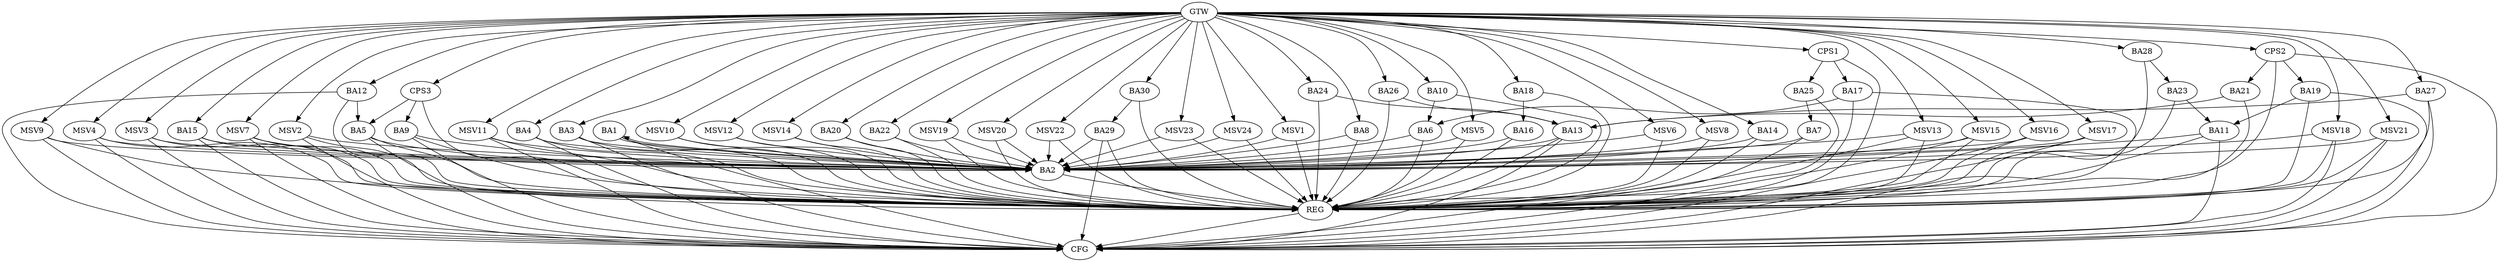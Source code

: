 strict digraph G {
  BA1 [ label="BA1" ];
  BA2 [ label="BA2" ];
  BA3 [ label="BA3" ];
  BA4 [ label="BA4" ];
  BA5 [ label="BA5" ];
  BA6 [ label="BA6" ];
  BA7 [ label="BA7" ];
  BA8 [ label="BA8" ];
  BA9 [ label="BA9" ];
  BA10 [ label="BA10" ];
  BA11 [ label="BA11" ];
  BA12 [ label="BA12" ];
  BA13 [ label="BA13" ];
  BA14 [ label="BA14" ];
  BA15 [ label="BA15" ];
  BA16 [ label="BA16" ];
  BA17 [ label="BA17" ];
  BA18 [ label="BA18" ];
  BA19 [ label="BA19" ];
  BA20 [ label="BA20" ];
  BA21 [ label="BA21" ];
  BA22 [ label="BA22" ];
  BA23 [ label="BA23" ];
  BA24 [ label="BA24" ];
  BA25 [ label="BA25" ];
  BA26 [ label="BA26" ];
  BA27 [ label="BA27" ];
  BA28 [ label="BA28" ];
  BA29 [ label="BA29" ];
  BA30 [ label="BA30" ];
  CPS1 [ label="CPS1" ];
  CPS2 [ label="CPS2" ];
  CPS3 [ label="CPS3" ];
  GTW [ label="GTW" ];
  REG [ label="REG" ];
  CFG [ label="CFG" ];
  MSV1 [ label="MSV1" ];
  MSV2 [ label="MSV2" ];
  MSV3 [ label="MSV3" ];
  MSV4 [ label="MSV4" ];
  MSV5 [ label="MSV5" ];
  MSV6 [ label="MSV6" ];
  MSV7 [ label="MSV7" ];
  MSV8 [ label="MSV8" ];
  MSV9 [ label="MSV9" ];
  MSV10 [ label="MSV10" ];
  MSV11 [ label="MSV11" ];
  MSV12 [ label="MSV12" ];
  MSV13 [ label="MSV13" ];
  MSV14 [ label="MSV14" ];
  MSV15 [ label="MSV15" ];
  MSV16 [ label="MSV16" ];
  MSV17 [ label="MSV17" ];
  MSV18 [ label="MSV18" ];
  MSV19 [ label="MSV19" ];
  MSV20 [ label="MSV20" ];
  MSV21 [ label="MSV21" ];
  MSV22 [ label="MSV22" ];
  MSV23 [ label="MSV23" ];
  MSV24 [ label="MSV24" ];
  BA1 -> BA2;
  BA2 -> BA1;
  BA3 -> BA2;
  BA4 -> BA2;
  BA5 -> BA2;
  BA6 -> BA2;
  BA7 -> BA2;
  BA8 -> BA2;
  BA9 -> BA2;
  BA10 -> BA6;
  BA11 -> BA2;
  BA12 -> BA5;
  BA13 -> BA2;
  BA14 -> BA2;
  BA15 -> BA2;
  BA16 -> BA2;
  BA17 -> BA6;
  BA18 -> BA16;
  BA19 -> BA11;
  BA20 -> BA2;
  BA21 -> BA13;
  BA22 -> BA2;
  BA23 -> BA11;
  BA24 -> BA13;
  BA25 -> BA7;
  BA26 -> BA13;
  BA27 -> BA13;
  BA28 -> BA23;
  BA29 -> BA2;
  BA30 -> BA29;
  CPS1 -> BA25;
  CPS1 -> BA17;
  CPS2 -> BA21;
  CPS2 -> BA19;
  CPS3 -> BA5;
  CPS3 -> BA9;
  GTW -> BA3;
  GTW -> BA4;
  GTW -> BA8;
  GTW -> BA10;
  GTW -> BA12;
  GTW -> BA14;
  GTW -> BA15;
  GTW -> BA18;
  GTW -> BA20;
  GTW -> BA22;
  GTW -> BA24;
  GTW -> BA26;
  GTW -> BA27;
  GTW -> BA28;
  GTW -> BA30;
  GTW -> CPS1;
  GTW -> CPS2;
  GTW -> CPS3;
  BA1 -> REG;
  BA2 -> REG;
  BA3 -> REG;
  BA4 -> REG;
  BA5 -> REG;
  BA6 -> REG;
  BA7 -> REG;
  BA8 -> REG;
  BA9 -> REG;
  BA10 -> REG;
  BA11 -> REG;
  BA12 -> REG;
  BA13 -> REG;
  BA14 -> REG;
  BA15 -> REG;
  BA16 -> REG;
  BA17 -> REG;
  BA18 -> REG;
  BA19 -> REG;
  BA20 -> REG;
  BA21 -> REG;
  BA22 -> REG;
  BA23 -> REG;
  BA24 -> REG;
  BA25 -> REG;
  BA26 -> REG;
  BA27 -> REG;
  BA28 -> REG;
  BA29 -> REG;
  BA30 -> REG;
  CPS1 -> REG;
  CPS2 -> REG;
  CPS3 -> REG;
  BA15 -> CFG;
  BA9 -> CFG;
  BA29 -> CFG;
  BA11 -> CFG;
  CPS2 -> CFG;
  BA1 -> CFG;
  BA3 -> CFG;
  BA17 -> CFG;
  BA19 -> CFG;
  BA13 -> CFG;
  BA27 -> CFG;
  BA4 -> CFG;
  BA12 -> CFG;
  BA5 -> CFG;
  REG -> CFG;
  MSV1 -> BA2;
  GTW -> MSV1;
  MSV1 -> REG;
  MSV2 -> BA2;
  MSV3 -> BA2;
  MSV4 -> BA2;
  MSV5 -> BA2;
  MSV6 -> BA2;
  MSV7 -> BA2;
  GTW -> MSV2;
  MSV2 -> REG;
  MSV2 -> CFG;
  GTW -> MSV3;
  MSV3 -> REG;
  MSV3 -> CFG;
  GTW -> MSV4;
  MSV4 -> REG;
  MSV4 -> CFG;
  GTW -> MSV5;
  MSV5 -> REG;
  GTW -> MSV6;
  MSV6 -> REG;
  GTW -> MSV7;
  MSV7 -> REG;
  MSV7 -> CFG;
  MSV8 -> BA2;
  MSV9 -> BA2;
  GTW -> MSV8;
  MSV8 -> REG;
  GTW -> MSV9;
  MSV9 -> REG;
  MSV9 -> CFG;
  MSV10 -> BA2;
  MSV11 -> BA2;
  GTW -> MSV10;
  MSV10 -> REG;
  GTW -> MSV11;
  MSV11 -> REG;
  MSV11 -> CFG;
  MSV12 -> BA2;
  GTW -> MSV12;
  MSV12 -> REG;
  MSV13 -> BA2;
  GTW -> MSV13;
  MSV13 -> REG;
  MSV13 -> CFG;
  MSV14 -> BA2;
  MSV15 -> BA2;
  GTW -> MSV14;
  MSV14 -> REG;
  GTW -> MSV15;
  MSV15 -> REG;
  MSV15 -> CFG;
  MSV16 -> BA2;
  MSV17 -> BA2;
  GTW -> MSV16;
  MSV16 -> REG;
  MSV16 -> CFG;
  GTW -> MSV17;
  MSV17 -> REG;
  MSV17 -> CFG;
  MSV18 -> BA2;
  MSV19 -> BA2;
  MSV20 -> BA2;
  GTW -> MSV18;
  MSV18 -> REG;
  MSV18 -> CFG;
  GTW -> MSV19;
  MSV19 -> REG;
  GTW -> MSV20;
  MSV20 -> REG;
  MSV21 -> BA2;
  GTW -> MSV21;
  MSV21 -> REG;
  MSV21 -> CFG;
  MSV22 -> BA2;
  MSV23 -> BA2;
  MSV24 -> BA2;
  GTW -> MSV22;
  MSV22 -> REG;
  GTW -> MSV23;
  MSV23 -> REG;
  GTW -> MSV24;
  MSV24 -> REG;
}
